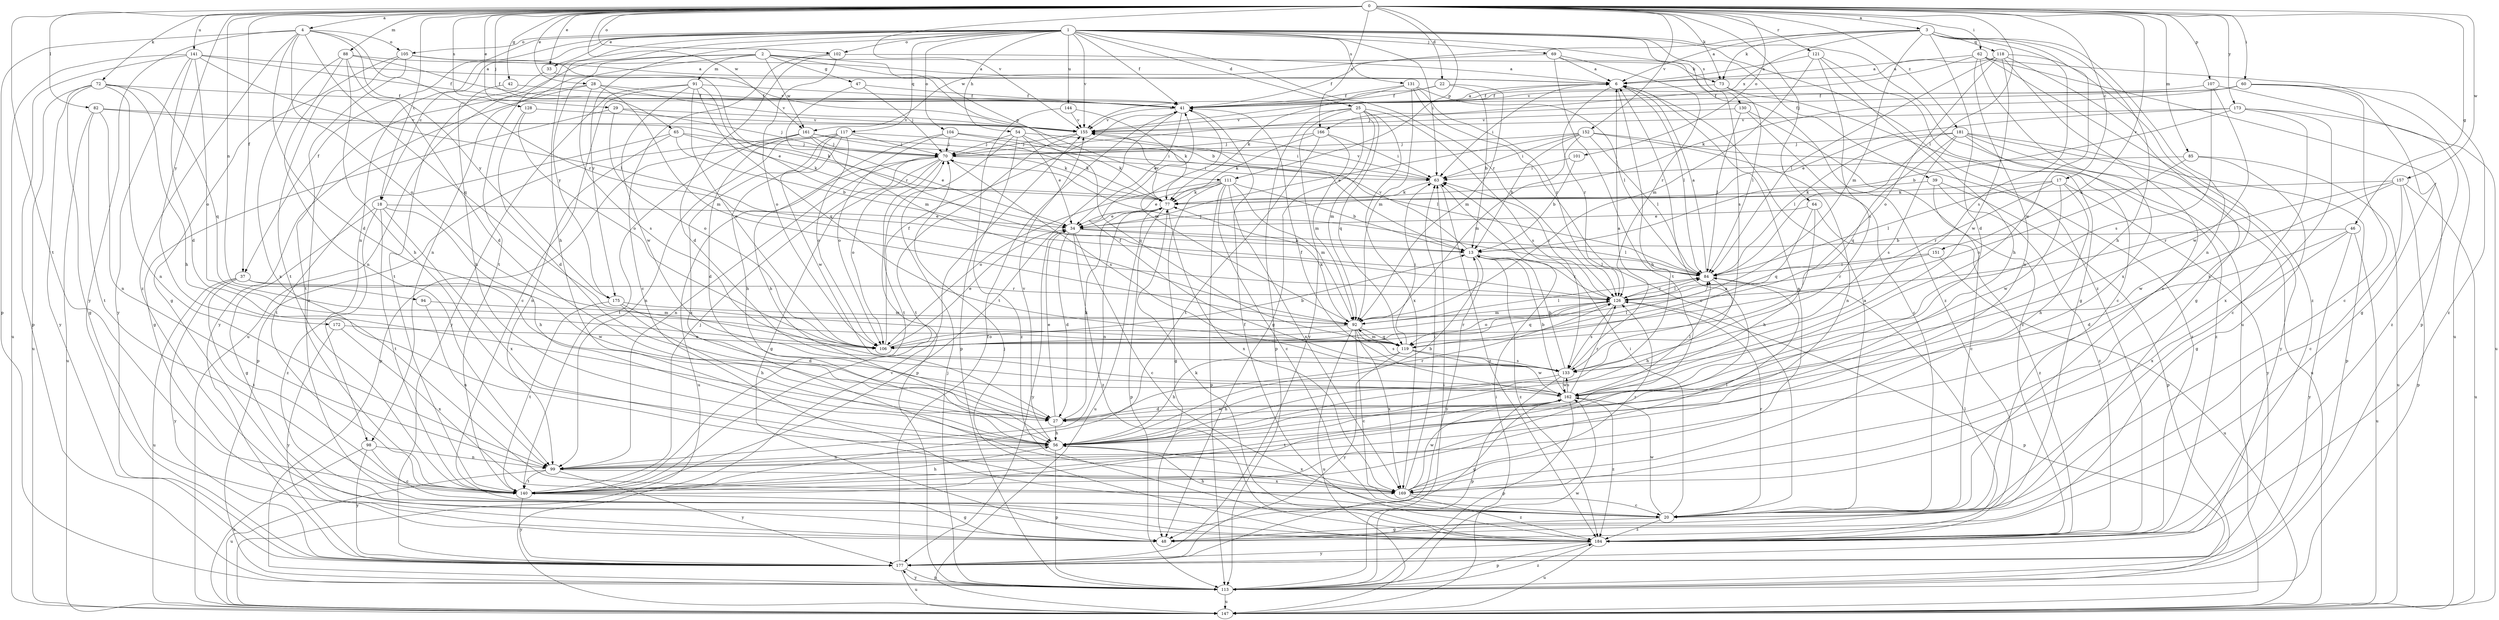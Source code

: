 strict digraph  {
0;
1;
2;
3;
4;
6;
13;
17;
18;
20;
22;
25;
27;
28;
29;
33;
34;
37;
39;
41;
42;
46;
47;
48;
54;
56;
60;
62;
63;
64;
65;
69;
70;
72;
73;
77;
82;
84;
85;
88;
91;
92;
94;
98;
99;
101;
102;
104;
105;
106;
107;
111;
113;
117;
118;
119;
121;
126;
128;
130;
131;
133;
140;
141;
144;
147;
151;
152;
155;
157;
161;
162;
166;
169;
172;
173;
175;
177;
181;
184;
0 -> 3  [label=a];
0 -> 4  [label=a];
0 -> 17  [label=c];
0 -> 18  [label=c];
0 -> 22  [label=d];
0 -> 28  [label=e];
0 -> 29  [label=e];
0 -> 33  [label=e];
0 -> 37  [label=f];
0 -> 42  [label=g];
0 -> 46  [label=g];
0 -> 60  [label=i];
0 -> 62  [label=i];
0 -> 64  [label=j];
0 -> 65  [label=j];
0 -> 72  [label=k];
0 -> 73  [label=k];
0 -> 82  [label=l];
0 -> 84  [label=l];
0 -> 85  [label=m];
0 -> 88  [label=m];
0 -> 94  [label=n];
0 -> 101  [label=o];
0 -> 102  [label=o];
0 -> 107  [label=p];
0 -> 111  [label=p];
0 -> 121  [label=r];
0 -> 128  [label=s];
0 -> 140  [label=t];
0 -> 141  [label=u];
0 -> 151  [label=v];
0 -> 152  [label=v];
0 -> 155  [label=v];
0 -> 157  [label=w];
0 -> 161  [label=w];
0 -> 166  [label=x];
0 -> 172  [label=y];
0 -> 173  [label=y];
0 -> 181  [label=z];
1 -> 18  [label=c];
1 -> 25  [label=d];
1 -> 33  [label=e];
1 -> 37  [label=f];
1 -> 39  [label=f];
1 -> 41  [label=f];
1 -> 54  [label=h];
1 -> 56  [label=h];
1 -> 63  [label=i];
1 -> 69  [label=j];
1 -> 98  [label=n];
1 -> 102  [label=o];
1 -> 104  [label=o];
1 -> 105  [label=o];
1 -> 117  [label=q];
1 -> 126  [label=r];
1 -> 130  [label=s];
1 -> 131  [label=s];
1 -> 133  [label=s];
1 -> 140  [label=t];
1 -> 144  [label=u];
1 -> 147  [label=u];
1 -> 155  [label=v];
1 -> 175  [label=y];
1 -> 184  [label=z];
2 -> 13  [label=b];
2 -> 47  [label=g];
2 -> 73  [label=k];
2 -> 91  [label=m];
2 -> 98  [label=n];
2 -> 111  [label=p];
2 -> 147  [label=u];
2 -> 161  [label=w];
2 -> 175  [label=y];
3 -> 6  [label=a];
3 -> 27  [label=d];
3 -> 56  [label=h];
3 -> 73  [label=k];
3 -> 92  [label=m];
3 -> 99  [label=n];
3 -> 118  [label=q];
3 -> 133  [label=s];
3 -> 161  [label=w];
3 -> 162  [label=w];
3 -> 166  [label=x];
4 -> 27  [label=d];
4 -> 105  [label=o];
4 -> 106  [label=o];
4 -> 113  [label=p];
4 -> 119  [label=q];
4 -> 126  [label=r];
4 -> 175  [label=y];
4 -> 177  [label=y];
4 -> 184  [label=z];
6 -> 41  [label=f];
6 -> 56  [label=h];
6 -> 63  [label=i];
6 -> 84  [label=l];
6 -> 126  [label=r];
13 -> 84  [label=l];
13 -> 126  [label=r];
13 -> 155  [label=v];
13 -> 177  [label=y];
13 -> 184  [label=z];
17 -> 56  [label=h];
17 -> 77  [label=k];
17 -> 84  [label=l];
17 -> 126  [label=r];
17 -> 162  [label=w];
17 -> 177  [label=y];
18 -> 34  [label=e];
18 -> 48  [label=g];
18 -> 56  [label=h];
18 -> 140  [label=t];
18 -> 169  [label=x];
18 -> 184  [label=z];
20 -> 6  [label=a];
20 -> 48  [label=g];
20 -> 56  [label=h];
20 -> 63  [label=i];
20 -> 126  [label=r];
20 -> 162  [label=w];
20 -> 184  [label=z];
22 -> 13  [label=b];
22 -> 41  [label=f];
22 -> 92  [label=m];
22 -> 155  [label=v];
25 -> 48  [label=g];
25 -> 92  [label=m];
25 -> 113  [label=p];
25 -> 119  [label=q];
25 -> 133  [label=s];
25 -> 155  [label=v];
25 -> 169  [label=x];
25 -> 177  [label=y];
27 -> 34  [label=e];
27 -> 56  [label=h];
27 -> 77  [label=k];
27 -> 126  [label=r];
27 -> 162  [label=w];
28 -> 41  [label=f];
28 -> 92  [label=m];
28 -> 133  [label=s];
28 -> 140  [label=t];
28 -> 155  [label=v];
28 -> 177  [label=y];
29 -> 48  [label=g];
29 -> 70  [label=j];
29 -> 106  [label=o];
29 -> 155  [label=v];
33 -> 126  [label=r];
33 -> 140  [label=t];
34 -> 13  [label=b];
34 -> 20  [label=c];
34 -> 27  [label=d];
34 -> 84  [label=l];
34 -> 177  [label=y];
34 -> 184  [label=z];
37 -> 126  [label=r];
37 -> 140  [label=t];
37 -> 147  [label=u];
37 -> 162  [label=w];
37 -> 177  [label=y];
39 -> 20  [label=c];
39 -> 77  [label=k];
39 -> 113  [label=p];
39 -> 184  [label=z];
41 -> 6  [label=a];
41 -> 34  [label=e];
41 -> 92  [label=m];
41 -> 140  [label=t];
41 -> 155  [label=v];
42 -> 41  [label=f];
42 -> 56  [label=h];
46 -> 13  [label=b];
46 -> 27  [label=d];
46 -> 147  [label=u];
46 -> 169  [label=x];
46 -> 177  [label=y];
47 -> 41  [label=f];
47 -> 70  [label=j];
47 -> 92  [label=m];
54 -> 34  [label=e];
54 -> 63  [label=i];
54 -> 70  [label=j];
54 -> 119  [label=q];
54 -> 140  [label=t];
54 -> 184  [label=z];
56 -> 13  [label=b];
56 -> 99  [label=n];
56 -> 113  [label=p];
56 -> 155  [label=v];
56 -> 169  [label=x];
60 -> 20  [label=c];
60 -> 41  [label=f];
60 -> 48  [label=g];
60 -> 70  [label=j];
60 -> 77  [label=k];
60 -> 184  [label=z];
62 -> 6  [label=a];
62 -> 99  [label=n];
62 -> 113  [label=p];
62 -> 147  [label=u];
62 -> 155  [label=v];
62 -> 169  [label=x];
62 -> 184  [label=z];
63 -> 77  [label=k];
63 -> 155  [label=v];
63 -> 184  [label=z];
64 -> 34  [label=e];
64 -> 56  [label=h];
64 -> 119  [label=q];
64 -> 184  [label=z];
65 -> 13  [label=b];
65 -> 70  [label=j];
65 -> 77  [label=k];
65 -> 99  [label=n];
65 -> 140  [label=t];
69 -> 6  [label=a];
69 -> 41  [label=f];
69 -> 126  [label=r];
69 -> 140  [label=t];
69 -> 184  [label=z];
70 -> 48  [label=g];
70 -> 63  [label=i];
70 -> 99  [label=n];
70 -> 106  [label=o];
70 -> 113  [label=p];
70 -> 133  [label=s];
70 -> 147  [label=u];
72 -> 41  [label=f];
72 -> 48  [label=g];
72 -> 56  [label=h];
72 -> 99  [label=n];
72 -> 119  [label=q];
72 -> 147  [label=u];
72 -> 177  [label=y];
73 -> 20  [label=c];
73 -> 41  [label=f];
73 -> 84  [label=l];
77 -> 34  [label=e];
77 -> 99  [label=n];
77 -> 113  [label=p];
77 -> 147  [label=u];
77 -> 155  [label=v];
77 -> 169  [label=x];
82 -> 77  [label=k];
82 -> 99  [label=n];
82 -> 140  [label=t];
82 -> 147  [label=u];
82 -> 155  [label=v];
84 -> 6  [label=a];
84 -> 56  [label=h];
84 -> 70  [label=j];
84 -> 126  [label=r];
85 -> 48  [label=g];
85 -> 63  [label=i];
85 -> 106  [label=o];
85 -> 147  [label=u];
88 -> 6  [label=a];
88 -> 27  [label=d];
88 -> 41  [label=f];
88 -> 56  [label=h];
88 -> 99  [label=n];
88 -> 169  [label=x];
91 -> 20  [label=c];
91 -> 34  [label=e];
91 -> 41  [label=f];
91 -> 106  [label=o];
91 -> 119  [label=q];
91 -> 162  [label=w];
91 -> 177  [label=y];
92 -> 20  [label=c];
92 -> 77  [label=k];
92 -> 84  [label=l];
92 -> 106  [label=o];
92 -> 119  [label=q];
92 -> 133  [label=s];
92 -> 147  [label=u];
92 -> 169  [label=x];
94 -> 92  [label=m];
94 -> 99  [label=n];
98 -> 20  [label=c];
98 -> 99  [label=n];
98 -> 147  [label=u];
98 -> 177  [label=y];
99 -> 140  [label=t];
99 -> 147  [label=u];
99 -> 169  [label=x];
99 -> 177  [label=y];
101 -> 13  [label=b];
101 -> 63  [label=i];
102 -> 6  [label=a];
102 -> 20  [label=c];
102 -> 27  [label=d];
102 -> 106  [label=o];
104 -> 56  [label=h];
104 -> 70  [label=j];
104 -> 77  [label=k];
104 -> 84  [label=l];
104 -> 106  [label=o];
105 -> 6  [label=a];
105 -> 48  [label=g];
105 -> 140  [label=t];
105 -> 155  [label=v];
105 -> 184  [label=z];
106 -> 13  [label=b];
106 -> 34  [label=e];
106 -> 41  [label=f];
106 -> 126  [label=r];
107 -> 41  [label=f];
107 -> 133  [label=s];
107 -> 147  [label=u];
107 -> 162  [label=w];
111 -> 13  [label=b];
111 -> 20  [label=c];
111 -> 34  [label=e];
111 -> 48  [label=g];
111 -> 77  [label=k];
111 -> 92  [label=m];
111 -> 106  [label=o];
111 -> 113  [label=p];
111 -> 169  [label=x];
113 -> 63  [label=i];
113 -> 70  [label=j];
113 -> 147  [label=u];
113 -> 162  [label=w];
113 -> 177  [label=y];
113 -> 184  [label=z];
117 -> 56  [label=h];
117 -> 70  [label=j];
117 -> 77  [label=k];
117 -> 99  [label=n];
117 -> 106  [label=o];
117 -> 113  [label=p];
117 -> 162  [label=w];
117 -> 169  [label=x];
118 -> 6  [label=a];
118 -> 20  [label=c];
118 -> 48  [label=g];
118 -> 84  [label=l];
118 -> 106  [label=o];
118 -> 162  [label=w];
118 -> 169  [label=x];
119 -> 56  [label=h];
119 -> 63  [label=i];
119 -> 84  [label=l];
119 -> 92  [label=m];
119 -> 133  [label=s];
119 -> 162  [label=w];
119 -> 177  [label=y];
121 -> 6  [label=a];
121 -> 48  [label=g];
121 -> 56  [label=h];
121 -> 92  [label=m];
121 -> 133  [label=s];
126 -> 63  [label=i];
126 -> 84  [label=l];
126 -> 92  [label=m];
126 -> 106  [label=o];
126 -> 113  [label=p];
126 -> 119  [label=q];
126 -> 133  [label=s];
128 -> 27  [label=d];
128 -> 106  [label=o];
128 -> 155  [label=v];
130 -> 20  [label=c];
130 -> 84  [label=l];
130 -> 155  [label=v];
130 -> 184  [label=z];
131 -> 20  [label=c];
131 -> 41  [label=f];
131 -> 77  [label=k];
131 -> 84  [label=l];
131 -> 92  [label=m];
131 -> 126  [label=r];
133 -> 6  [label=a];
133 -> 13  [label=b];
133 -> 41  [label=f];
133 -> 56  [label=h];
133 -> 113  [label=p];
133 -> 162  [label=w];
140 -> 6  [label=a];
140 -> 48  [label=g];
140 -> 56  [label=h];
140 -> 70  [label=j];
140 -> 84  [label=l];
140 -> 177  [label=y];
141 -> 6  [label=a];
141 -> 27  [label=d];
141 -> 41  [label=f];
141 -> 84  [label=l];
141 -> 106  [label=o];
141 -> 113  [label=p];
141 -> 147  [label=u];
141 -> 177  [label=y];
144 -> 77  [label=k];
144 -> 113  [label=p];
144 -> 155  [label=v];
147 -> 63  [label=i];
147 -> 155  [label=v];
151 -> 84  [label=l];
151 -> 126  [label=r];
151 -> 147  [label=u];
152 -> 13  [label=b];
152 -> 34  [label=e];
152 -> 63  [label=i];
152 -> 70  [label=j];
152 -> 84  [label=l];
152 -> 92  [label=m];
152 -> 99  [label=n];
152 -> 184  [label=z];
155 -> 70  [label=j];
155 -> 140  [label=t];
157 -> 20  [label=c];
157 -> 77  [label=k];
157 -> 113  [label=p];
157 -> 126  [label=r];
157 -> 147  [label=u];
157 -> 162  [label=w];
161 -> 27  [label=d];
161 -> 34  [label=e];
161 -> 63  [label=i];
161 -> 70  [label=j];
161 -> 77  [label=k];
161 -> 113  [label=p];
161 -> 140  [label=t];
162 -> 13  [label=b];
162 -> 27  [label=d];
162 -> 41  [label=f];
162 -> 48  [label=g];
162 -> 84  [label=l];
162 -> 113  [label=p];
162 -> 126  [label=r];
162 -> 133  [label=s];
162 -> 140  [label=t];
162 -> 184  [label=z];
166 -> 63  [label=i];
166 -> 70  [label=j];
166 -> 77  [label=k];
166 -> 92  [label=m];
166 -> 140  [label=t];
169 -> 6  [label=a];
169 -> 20  [label=c];
169 -> 63  [label=i];
169 -> 126  [label=r];
169 -> 162  [label=w];
169 -> 184  [label=z];
172 -> 106  [label=o];
172 -> 169  [label=x];
172 -> 177  [label=y];
173 -> 13  [label=b];
173 -> 20  [label=c];
173 -> 34  [label=e];
173 -> 155  [label=v];
173 -> 169  [label=x];
173 -> 184  [label=z];
175 -> 27  [label=d];
175 -> 56  [label=h];
175 -> 92  [label=m];
175 -> 140  [label=t];
177 -> 41  [label=f];
177 -> 113  [label=p];
177 -> 147  [label=u];
181 -> 70  [label=j];
181 -> 84  [label=l];
181 -> 113  [label=p];
181 -> 119  [label=q];
181 -> 133  [label=s];
181 -> 147  [label=u];
181 -> 177  [label=y];
181 -> 184  [label=z];
184 -> 41  [label=f];
184 -> 70  [label=j];
184 -> 77  [label=k];
184 -> 84  [label=l];
184 -> 113  [label=p];
184 -> 147  [label=u];
184 -> 177  [label=y];
}
